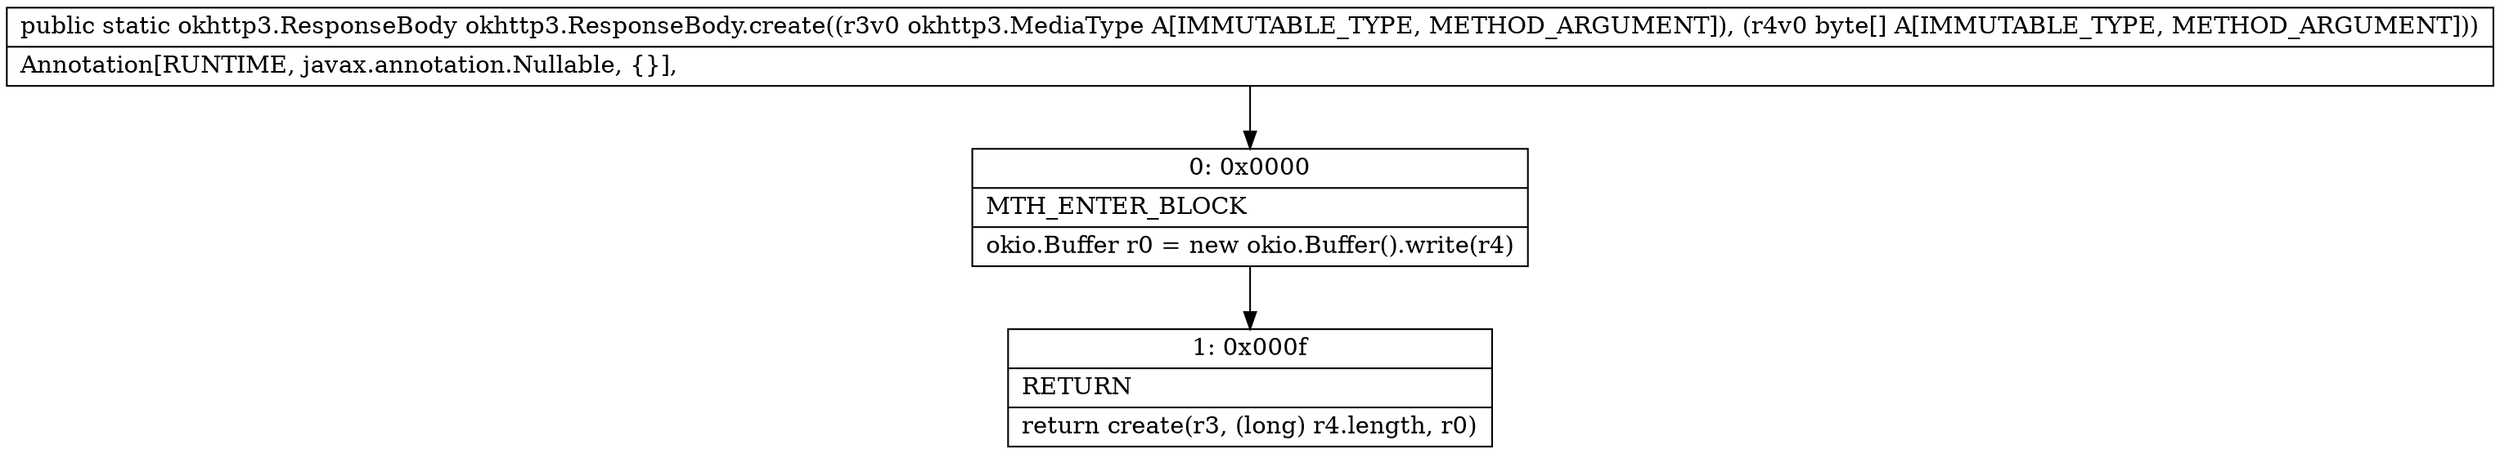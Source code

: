 digraph "CFG forokhttp3.ResponseBody.create(Lokhttp3\/MediaType;[B)Lokhttp3\/ResponseBody;" {
Node_0 [shape=record,label="{0\:\ 0x0000|MTH_ENTER_BLOCK\l|okio.Buffer r0 = new okio.Buffer().write(r4)\l}"];
Node_1 [shape=record,label="{1\:\ 0x000f|RETURN\l|return create(r3, (long) r4.length, r0)\l}"];
MethodNode[shape=record,label="{public static okhttp3.ResponseBody okhttp3.ResponseBody.create((r3v0 okhttp3.MediaType A[IMMUTABLE_TYPE, METHOD_ARGUMENT]), (r4v0 byte[] A[IMMUTABLE_TYPE, METHOD_ARGUMENT]))  | Annotation[RUNTIME, javax.annotation.Nullable, \{\}], \l}"];
MethodNode -> Node_0;
Node_0 -> Node_1;
}

